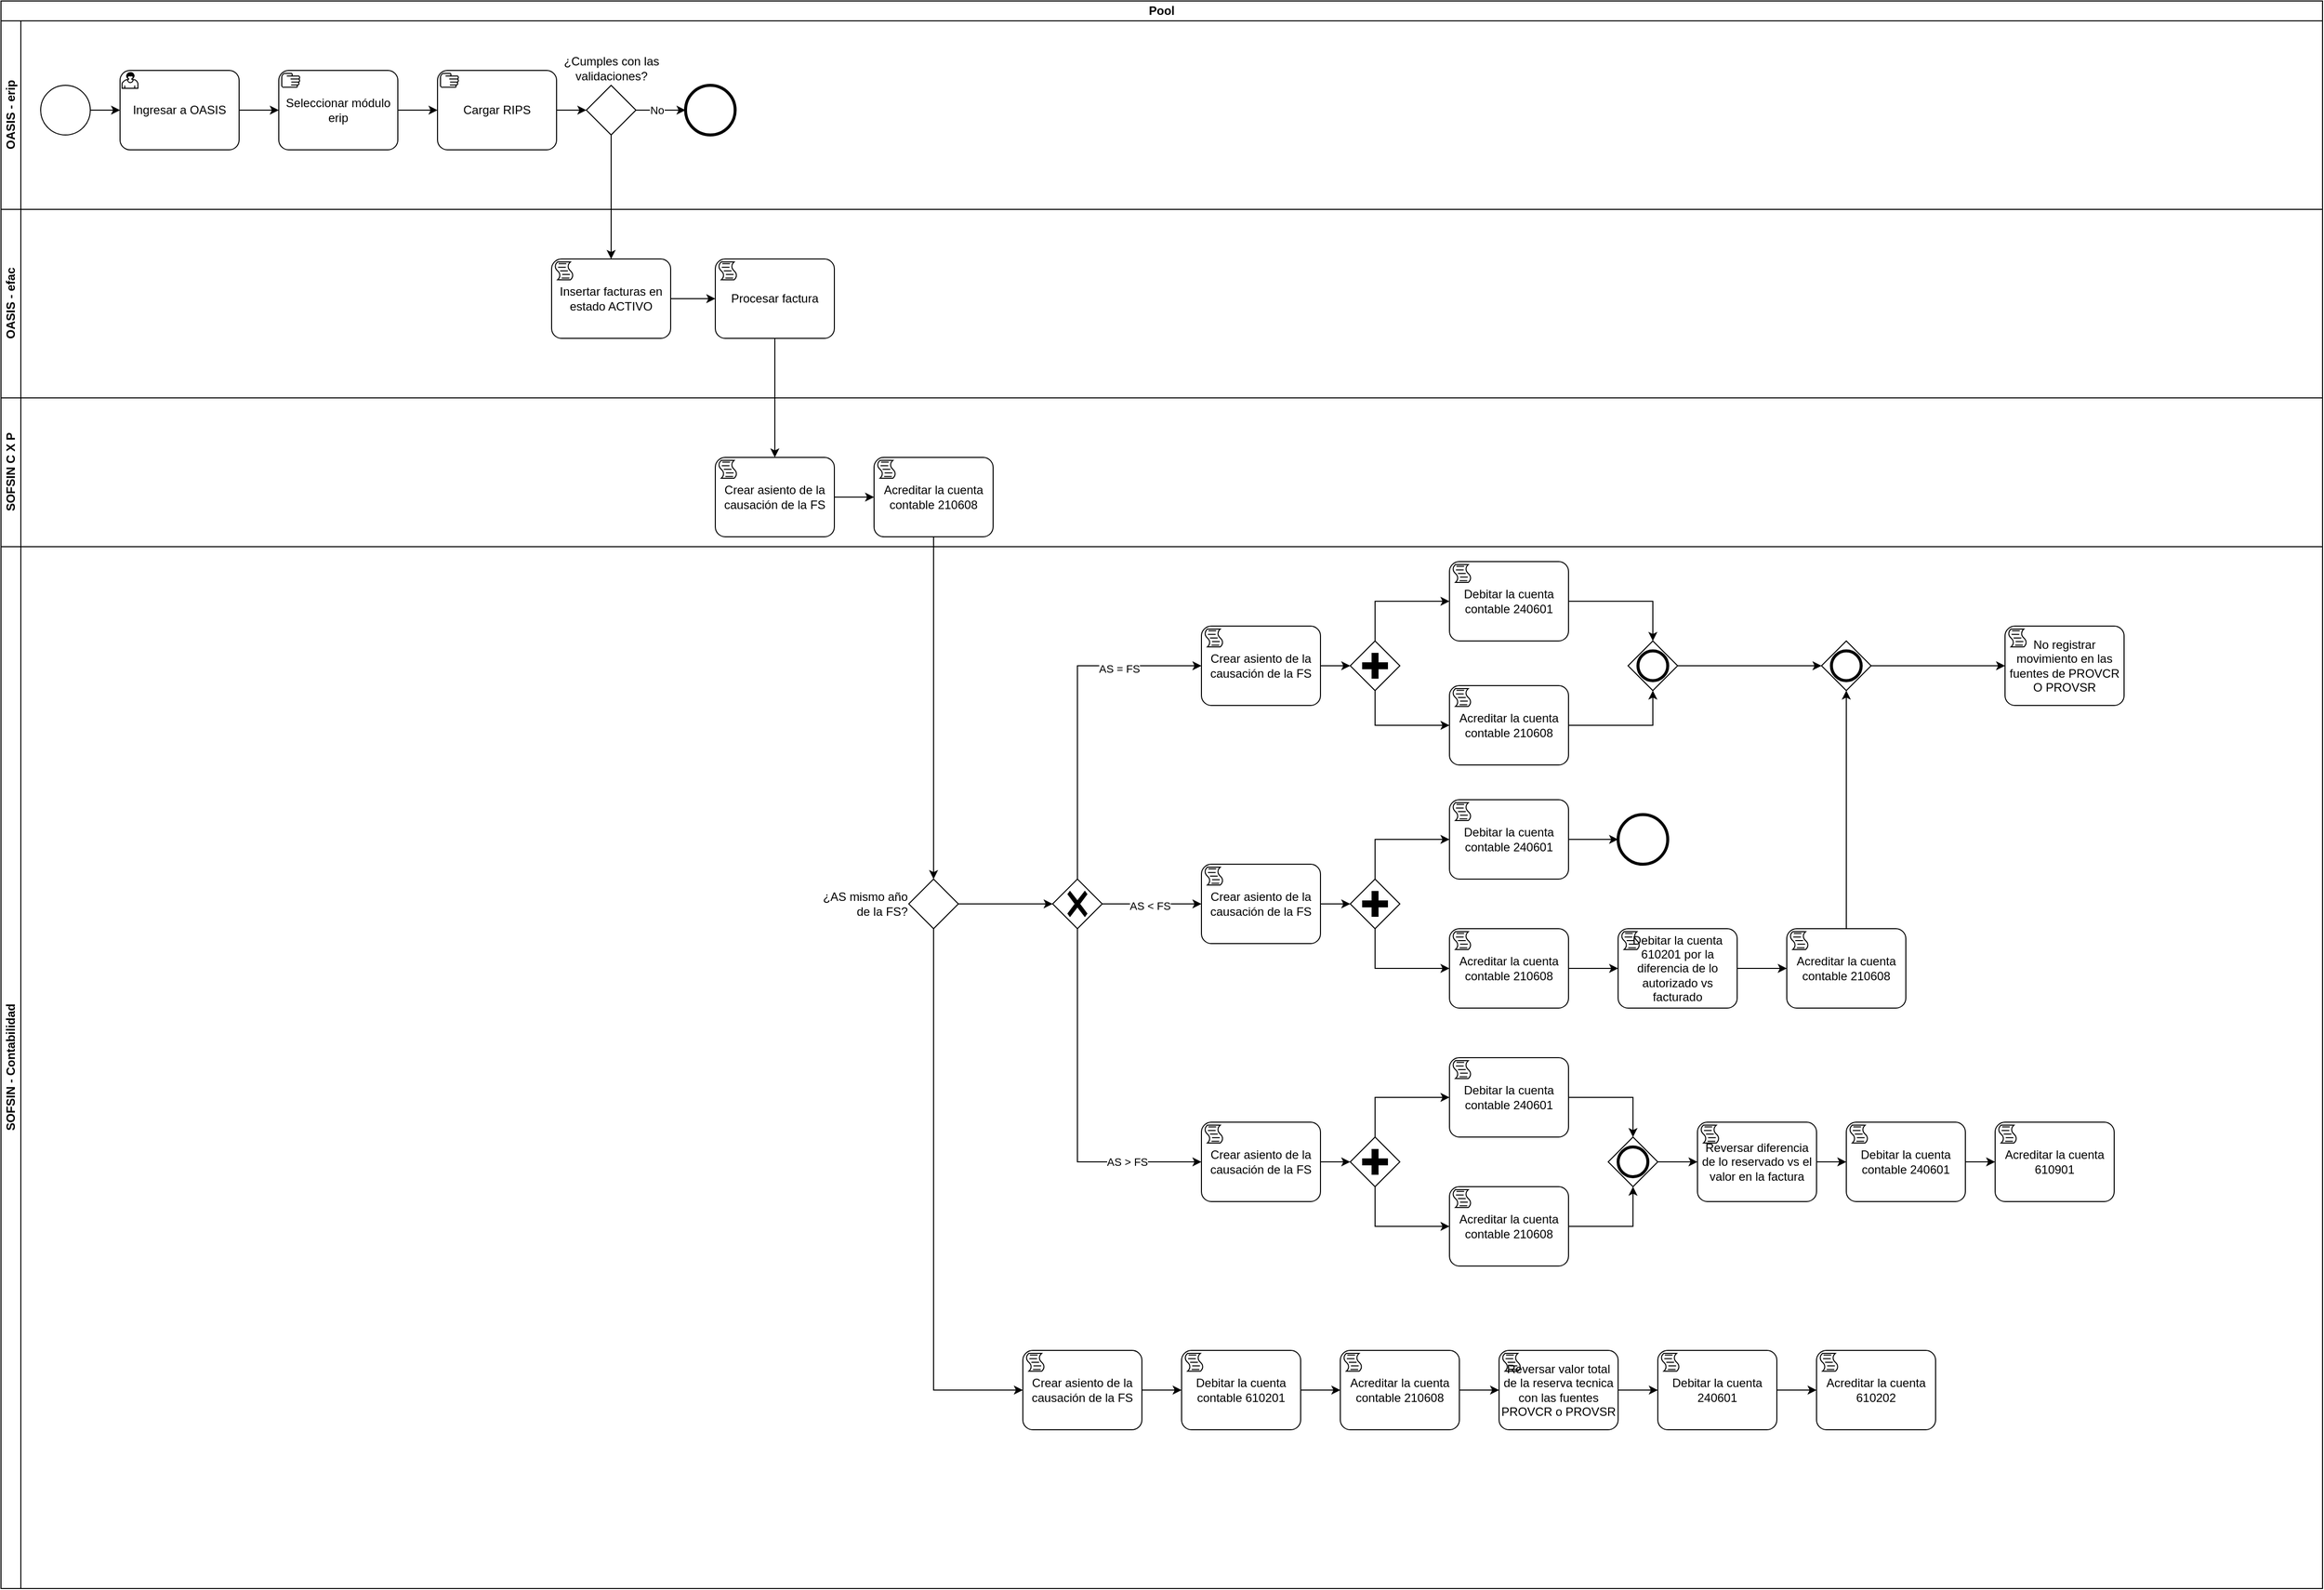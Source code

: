 <mxfile version="26.0.6">
  <diagram name="Página-1" id="pA1rQGJmWaQGo1QmMtAi">
    <mxGraphModel dx="1434" dy="746" grid="1" gridSize="10" guides="1" tooltips="1" connect="1" arrows="1" fold="1" page="1" pageScale="1" pageWidth="2910" pageHeight="1030" math="0" shadow="0">
      <root>
        <mxCell id="0" />
        <mxCell id="1" parent="0" />
        <mxCell id="lTPZUzIXuQvI7SsHR9lC-1" value="Pool" style="swimlane;html=1;childLayout=stackLayout;resizeParent=1;resizeParentMax=0;horizontal=1;startSize=20;horizontalStack=0;whiteSpace=wrap;" parent="1" vertex="1">
          <mxGeometry x="90" y="20" width="2340" height="1600" as="geometry" />
        </mxCell>
        <mxCell id="lTPZUzIXuQvI7SsHR9lC-2" value="&lt;font style=&quot;vertical-align: inherit;&quot;&gt;&lt;font style=&quot;vertical-align: inherit;&quot;&gt;OASIS - erip&lt;/font&gt;&lt;/font&gt;" style="swimlane;html=1;startSize=20;horizontal=0;verticalAlign=middle;" parent="lTPZUzIXuQvI7SsHR9lC-1" vertex="1">
          <mxGeometry y="20" width="2340" height="190" as="geometry" />
        </mxCell>
        <mxCell id="lTPZUzIXuQvI7SsHR9lC-5" value="" style="points=[[0.145,0.145,0],[0.5,0,0],[0.855,0.145,0],[1,0.5,0],[0.855,0.855,0],[0.5,1,0],[0.145,0.855,0],[0,0.5,0]];shape=mxgraph.bpmn.event;html=1;verticalLabelPosition=bottom;labelBackgroundColor=#ffffff;verticalAlign=top;align=center;perimeter=ellipsePerimeter;outlineConnect=0;aspect=fixed;outline=standard;symbol=general;" parent="lTPZUzIXuQvI7SsHR9lC-2" vertex="1">
          <mxGeometry x="40" y="65" width="50" height="50" as="geometry" />
        </mxCell>
        <mxCell id="lTPZUzIXuQvI7SsHR9lC-9" style="edgeStyle=orthogonalEdgeStyle;rounded=0;orthogonalLoop=1;jettySize=auto;html=1;" parent="lTPZUzIXuQvI7SsHR9lC-2" source="lTPZUzIXuQvI7SsHR9lC-6" target="lTPZUzIXuQvI7SsHR9lC-8" edge="1">
          <mxGeometry relative="1" as="geometry" />
        </mxCell>
        <mxCell id="lTPZUzIXuQvI7SsHR9lC-6" value="&lt;font style=&quot;vertical-align: inherit;&quot;&gt;&lt;font style=&quot;vertical-align: inherit;&quot;&gt;Ingresar a OASIS&lt;/font&gt;&lt;/font&gt;" style="points=[[0.25,0,0],[0.5,0,0],[0.75,0,0],[1,0.25,0],[1,0.5,0],[1,0.75,0],[0.75,1,0],[0.5,1,0],[0.25,1,0],[0,0.75,0],[0,0.5,0],[0,0.25,0]];shape=mxgraph.bpmn.task;whiteSpace=wrap;rectStyle=rounded;size=10;html=1;container=1;expand=0;collapsible=0;taskMarker=user;" parent="lTPZUzIXuQvI7SsHR9lC-2" vertex="1">
          <mxGeometry x="120" y="50" width="120" height="80" as="geometry" />
        </mxCell>
        <mxCell id="lTPZUzIXuQvI7SsHR9lC-7" style="edgeStyle=orthogonalEdgeStyle;rounded=0;orthogonalLoop=1;jettySize=auto;html=1;entryX=0;entryY=0.5;entryDx=0;entryDy=0;entryPerimeter=0;" parent="lTPZUzIXuQvI7SsHR9lC-2" source="lTPZUzIXuQvI7SsHR9lC-5" target="lTPZUzIXuQvI7SsHR9lC-6" edge="1">
          <mxGeometry relative="1" as="geometry" />
        </mxCell>
        <mxCell id="lTPZUzIXuQvI7SsHR9lC-11" style="edgeStyle=orthogonalEdgeStyle;rounded=0;orthogonalLoop=1;jettySize=auto;html=1;" parent="lTPZUzIXuQvI7SsHR9lC-2" source="lTPZUzIXuQvI7SsHR9lC-8" target="lTPZUzIXuQvI7SsHR9lC-10" edge="1">
          <mxGeometry relative="1" as="geometry" />
        </mxCell>
        <mxCell id="lTPZUzIXuQvI7SsHR9lC-8" value="&lt;font style=&quot;vertical-align: inherit;&quot;&gt;&lt;font style=&quot;vertical-align: inherit;&quot;&gt;Seleccionar módulo erip&lt;/font&gt;&lt;/font&gt;" style="points=[[0.25,0,0],[0.5,0,0],[0.75,0,0],[1,0.25,0],[1,0.5,0],[1,0.75,0],[0.75,1,0],[0.5,1,0],[0.25,1,0],[0,0.75,0],[0,0.5,0],[0,0.25,0]];shape=mxgraph.bpmn.task;whiteSpace=wrap;rectStyle=rounded;size=10;html=1;container=1;expand=0;collapsible=0;taskMarker=manual;" parent="lTPZUzIXuQvI7SsHR9lC-2" vertex="1">
          <mxGeometry x="280" y="50" width="120" height="80" as="geometry" />
        </mxCell>
        <mxCell id="lTPZUzIXuQvI7SsHR9lC-10" value="&lt;font style=&quot;vertical-align: inherit;&quot;&gt;&lt;font style=&quot;vertical-align: inherit;&quot;&gt;Cargar RIPS&lt;/font&gt;&lt;/font&gt;" style="points=[[0.25,0,0],[0.5,0,0],[0.75,0,0],[1,0.25,0],[1,0.5,0],[1,0.75,0],[0.75,1,0],[0.5,1,0],[0.25,1,0],[0,0.75,0],[0,0.5,0],[0,0.25,0]];shape=mxgraph.bpmn.task;whiteSpace=wrap;rectStyle=rounded;size=10;html=1;container=1;expand=0;collapsible=0;taskMarker=manual;" parent="lTPZUzIXuQvI7SsHR9lC-2" vertex="1">
          <mxGeometry x="440" y="50" width="120" height="80" as="geometry" />
        </mxCell>
        <mxCell id="lTPZUzIXuQvI7SsHR9lC-12" value="&lt;font style=&quot;vertical-align: inherit;&quot;&gt;&lt;font style=&quot;vertical-align: inherit;&quot;&gt;&lt;font style=&quot;vertical-align: inherit;&quot;&gt;&lt;font style=&quot;vertical-align: inherit;&quot;&gt;¿Cumples con las &lt;/font&gt;&lt;/font&gt;&lt;br&gt;&lt;font style=&quot;vertical-align: inherit;&quot;&gt;&lt;font style=&quot;vertical-align: inherit;&quot;&gt;validaciones?&lt;/font&gt;&lt;/font&gt;&lt;/font&gt;&lt;/font&gt;" style="points=[[0.25,0.25,0],[0.5,0,0],[0.75,0.25,0],[1,0.5,0],[0.75,0.75,0],[0.5,1,0],[0.25,0.75,0],[0,0.5,0]];shape=mxgraph.bpmn.gateway2;html=1;verticalLabelPosition=top;labelBackgroundColor=#ffffff;verticalAlign=bottom;align=center;perimeter=rhombusPerimeter;outlineConnect=0;outline=none;symbol=none;labelPosition=center;" parent="lTPZUzIXuQvI7SsHR9lC-2" vertex="1">
          <mxGeometry x="590" y="65" width="50" height="50" as="geometry" />
        </mxCell>
        <mxCell id="lTPZUzIXuQvI7SsHR9lC-13" style="edgeStyle=orthogonalEdgeStyle;rounded=0;orthogonalLoop=1;jettySize=auto;html=1;entryX=0;entryY=0.5;entryDx=0;entryDy=0;entryPerimeter=0;" parent="lTPZUzIXuQvI7SsHR9lC-2" source="lTPZUzIXuQvI7SsHR9lC-10" target="lTPZUzIXuQvI7SsHR9lC-12" edge="1">
          <mxGeometry relative="1" as="geometry" />
        </mxCell>
        <mxCell id="lTPZUzIXuQvI7SsHR9lC-14" value="" style="points=[[0.145,0.145,0],[0.5,0,0],[0.855,0.145,0],[1,0.5,0],[0.855,0.855,0],[0.5,1,0],[0.145,0.855,0],[0,0.5,0]];shape=mxgraph.bpmn.event;html=1;verticalLabelPosition=bottom;labelBackgroundColor=#ffffff;verticalAlign=top;align=center;perimeter=ellipsePerimeter;outlineConnect=0;aspect=fixed;outline=end;symbol=terminate2;" parent="lTPZUzIXuQvI7SsHR9lC-2" vertex="1">
          <mxGeometry x="690" y="65" width="50" height="50" as="geometry" />
        </mxCell>
        <mxCell id="lTPZUzIXuQvI7SsHR9lC-16" style="edgeStyle=orthogonalEdgeStyle;rounded=0;orthogonalLoop=1;jettySize=auto;html=1;entryX=0;entryY=0.5;entryDx=0;entryDy=0;entryPerimeter=0;" parent="lTPZUzIXuQvI7SsHR9lC-2" source="lTPZUzIXuQvI7SsHR9lC-12" target="lTPZUzIXuQvI7SsHR9lC-14" edge="1">
          <mxGeometry relative="1" as="geometry" />
        </mxCell>
        <mxCell id="lTPZUzIXuQvI7SsHR9lC-17" value="&lt;font style=&quot;vertical-align: inherit;&quot;&gt;&lt;font style=&quot;vertical-align: inherit;&quot;&gt;No&lt;/font&gt;&lt;/font&gt;" style="edgeLabel;html=1;align=center;verticalAlign=middle;resizable=0;points=[];" parent="lTPZUzIXuQvI7SsHR9lC-16" vertex="1" connectable="0">
          <mxGeometry x="-0.168" relative="1" as="geometry">
            <mxPoint as="offset" />
          </mxGeometry>
        </mxCell>
        <mxCell id="lTPZUzIXuQvI7SsHR9lC-3" value="&lt;font style=&quot;vertical-align: inherit;&quot;&gt;&lt;font style=&quot;vertical-align: inherit;&quot;&gt;OASIS - efac&lt;/font&gt;&lt;/font&gt;" style="swimlane;html=1;startSize=20;horizontal=0;" parent="lTPZUzIXuQvI7SsHR9lC-1" vertex="1">
          <mxGeometry y="210" width="2340" height="190" as="geometry" />
        </mxCell>
        <mxCell id="lTPZUzIXuQvI7SsHR9lC-21" value="" style="edgeStyle=orthogonalEdgeStyle;rounded=0;orthogonalLoop=1;jettySize=auto;html=1;" parent="lTPZUzIXuQvI7SsHR9lC-3" source="lTPZUzIXuQvI7SsHR9lC-18" target="lTPZUzIXuQvI7SsHR9lC-20" edge="1">
          <mxGeometry relative="1" as="geometry" />
        </mxCell>
        <mxCell id="lTPZUzIXuQvI7SsHR9lC-18" value="&lt;font style=&quot;vertical-align: inherit;&quot;&gt;&lt;font style=&quot;vertical-align: inherit;&quot;&gt;Insertar facturas en estado ACTIVO&lt;/font&gt;&lt;/font&gt;" style="points=[[0.25,0,0],[0.5,0,0],[0.75,0,0],[1,0.25,0],[1,0.5,0],[1,0.75,0],[0.75,1,0],[0.5,1,0],[0.25,1,0],[0,0.75,0],[0,0.5,0],[0,0.25,0]];shape=mxgraph.bpmn.task;whiteSpace=wrap;rectStyle=rounded;size=10;html=1;container=1;expand=0;collapsible=0;taskMarker=script;" parent="lTPZUzIXuQvI7SsHR9lC-3" vertex="1">
          <mxGeometry x="555" y="50" width="120" height="80" as="geometry" />
        </mxCell>
        <mxCell id="lTPZUzIXuQvI7SsHR9lC-20" value="&lt;font style=&quot;vertical-align: inherit;&quot;&gt;&lt;font style=&quot;vertical-align: inherit;&quot;&gt;&lt;font style=&quot;vertical-align: inherit;&quot;&gt;&lt;font style=&quot;vertical-align: inherit;&quot;&gt;Procesar factura&lt;/font&gt;&lt;/font&gt;&lt;/font&gt;&lt;/font&gt;" style="points=[[0.25,0,0],[0.5,0,0],[0.75,0,0],[1,0.25,0],[1,0.5,0],[1,0.75,0],[0.75,1,0],[0.5,1,0],[0.25,1,0],[0,0.75,0],[0,0.5,0],[0,0.25,0]];shape=mxgraph.bpmn.task;whiteSpace=wrap;rectStyle=rounded;size=10;html=1;container=1;expand=0;collapsible=0;taskMarker=script;" parent="lTPZUzIXuQvI7SsHR9lC-3" vertex="1">
          <mxGeometry x="720" y="50" width="120" height="80" as="geometry" />
        </mxCell>
        <mxCell id="lTPZUzIXuQvI7SsHR9lC-4" value="&lt;font style=&quot;vertical-align: inherit;&quot;&gt;&lt;font style=&quot;vertical-align: inherit;&quot;&gt;SOFSIN C X P&lt;/font&gt;&lt;/font&gt;" style="swimlane;html=1;startSize=20;horizontal=0;" parent="lTPZUzIXuQvI7SsHR9lC-1" vertex="1">
          <mxGeometry y="400" width="2340" height="150" as="geometry" />
        </mxCell>
        <mxCell id="lTPZUzIXuQvI7SsHR9lC-27" value="" style="edgeStyle=orthogonalEdgeStyle;rounded=0;orthogonalLoop=1;jettySize=auto;html=1;" parent="lTPZUzIXuQvI7SsHR9lC-4" source="lTPZUzIXuQvI7SsHR9lC-24" target="lTPZUzIXuQvI7SsHR9lC-26" edge="1">
          <mxGeometry relative="1" as="geometry" />
        </mxCell>
        <mxCell id="lTPZUzIXuQvI7SsHR9lC-24" value="&lt;font style=&quot;vertical-align: inherit;&quot;&gt;&lt;font style=&quot;vertical-align: inherit;&quot;&gt;&lt;font style=&quot;vertical-align: inherit;&quot;&gt;&lt;font style=&quot;vertical-align: inherit;&quot;&gt;Crear asiento de la causación de la FS&lt;/font&gt;&lt;/font&gt;&lt;/font&gt;&lt;/font&gt;" style="points=[[0.25,0,0],[0.5,0,0],[0.75,0,0],[1,0.25,0],[1,0.5,0],[1,0.75,0],[0.75,1,0],[0.5,1,0],[0.25,1,0],[0,0.75,0],[0,0.5,0],[0,0.25,0]];shape=mxgraph.bpmn.task;whiteSpace=wrap;rectStyle=rounded;size=10;html=1;container=1;expand=0;collapsible=0;taskMarker=script;" parent="lTPZUzIXuQvI7SsHR9lC-4" vertex="1">
          <mxGeometry x="720" y="60" width="120" height="80" as="geometry" />
        </mxCell>
        <mxCell id="lTPZUzIXuQvI7SsHR9lC-26" value="&lt;font style=&quot;vertical-align: inherit;&quot;&gt;&lt;font style=&quot;vertical-align: inherit;&quot;&gt;&lt;font style=&quot;vertical-align: inherit;&quot;&gt;&lt;font style=&quot;vertical-align: inherit;&quot;&gt;Acreditar la cuenta contable 210608&lt;/font&gt;&lt;/font&gt;&lt;/font&gt;&lt;/font&gt;" style="points=[[0.25,0,0],[0.5,0,0],[0.75,0,0],[1,0.25,0],[1,0.5,0],[1,0.75,0],[0.75,1,0],[0.5,1,0],[0.25,1,0],[0,0.75,0],[0,0.5,0],[0,0.25,0]];shape=mxgraph.bpmn.task;whiteSpace=wrap;rectStyle=rounded;size=10;html=1;container=1;expand=0;collapsible=0;taskMarker=script;" parent="lTPZUzIXuQvI7SsHR9lC-4" vertex="1">
          <mxGeometry x="880" y="60" width="120" height="80" as="geometry" />
        </mxCell>
        <mxCell id="lTPZUzIXuQvI7SsHR9lC-19" style="edgeStyle=orthogonalEdgeStyle;rounded=0;orthogonalLoop=1;jettySize=auto;html=1;" parent="lTPZUzIXuQvI7SsHR9lC-1" source="lTPZUzIXuQvI7SsHR9lC-12" target="lTPZUzIXuQvI7SsHR9lC-18" edge="1">
          <mxGeometry relative="1" as="geometry" />
        </mxCell>
        <mxCell id="lTPZUzIXuQvI7SsHR9lC-25" value="" style="edgeStyle=orthogonalEdgeStyle;rounded=0;orthogonalLoop=1;jettySize=auto;html=1;" parent="lTPZUzIXuQvI7SsHR9lC-1" source="lTPZUzIXuQvI7SsHR9lC-20" target="lTPZUzIXuQvI7SsHR9lC-24" edge="1">
          <mxGeometry relative="1" as="geometry" />
        </mxCell>
        <mxCell id="lTPZUzIXuQvI7SsHR9lC-30" style="edgeStyle=orthogonalEdgeStyle;rounded=0;orthogonalLoop=1;jettySize=auto;html=1;" parent="lTPZUzIXuQvI7SsHR9lC-1" source="lTPZUzIXuQvI7SsHR9lC-26" target="-zWl22DMir9VvuhOoXGW-4" edge="1">
          <mxGeometry relative="1" as="geometry">
            <mxPoint x="980" y="910" as="targetPoint" />
          </mxGeometry>
        </mxCell>
        <mxCell id="lTPZUzIXuQvI7SsHR9lC-61" value="&lt;font style=&quot;vertical-align: inherit;&quot;&gt;&lt;font style=&quot;vertical-align: inherit;&quot;&gt;SOFSIN - Contabilidad&lt;/font&gt;&lt;/font&gt;" style="swimlane;html=1;startSize=20;horizontal=0;" parent="lTPZUzIXuQvI7SsHR9lC-1" vertex="1">
          <mxGeometry y="550" width="2340" height="1050" as="geometry" />
        </mxCell>
        <mxCell id="lTPZUzIXuQvI7SsHR9lC-66" style="edgeStyle=orthogonalEdgeStyle;rounded=0;orthogonalLoop=1;jettySize=auto;html=1;" parent="lTPZUzIXuQvI7SsHR9lC-61" source="lTPZUzIXuQvI7SsHR9lC-34" target="lTPZUzIXuQvI7SsHR9lC-65" edge="1">
          <mxGeometry relative="1" as="geometry" />
        </mxCell>
        <mxCell id="lTPZUzIXuQvI7SsHR9lC-34" value="Crear asiento de la causación de la FS" style="points=[[0.25,0,0],[0.5,0,0],[0.75,0,0],[1,0.25,0],[1,0.5,0],[1,0.75,0],[0.75,1,0],[0.5,1,0],[0.25,1,0],[0,0.75,0],[0,0.5,0],[0,0.25,0]];shape=mxgraph.bpmn.task;whiteSpace=wrap;rectStyle=rounded;size=10;html=1;container=1;expand=0;collapsible=0;taskMarker=script;" parent="lTPZUzIXuQvI7SsHR9lC-61" vertex="1">
          <mxGeometry x="1210" y="80" width="120" height="80" as="geometry" />
        </mxCell>
        <mxCell id="lTPZUzIXuQvI7SsHR9lC-35" style="edgeStyle=orthogonalEdgeStyle;rounded=0;orthogonalLoop=1;jettySize=auto;html=1;entryX=0;entryY=0.5;entryDx=0;entryDy=0;entryPerimeter=0;exitX=0.5;exitY=0;exitDx=0;exitDy=0;exitPerimeter=0;" parent="lTPZUzIXuQvI7SsHR9lC-61" source="lTPZUzIXuQvI7SsHR9lC-33" target="lTPZUzIXuQvI7SsHR9lC-34" edge="1">
          <mxGeometry relative="1" as="geometry" />
        </mxCell>
        <mxCell id="lTPZUzIXuQvI7SsHR9lC-36" value="AS = FS" style="edgeLabel;html=1;align=center;verticalAlign=middle;resizable=0;points=[];" parent="lTPZUzIXuQvI7SsHR9lC-35" vertex="1" connectable="0">
          <mxGeometry x="0.508" y="-3" relative="1" as="geometry">
            <mxPoint as="offset" />
          </mxGeometry>
        </mxCell>
        <mxCell id="lTPZUzIXuQvI7SsHR9lC-33" value="" style="points=[[0.25,0.25,0],[0.5,0,0],[0.75,0.25,0],[1,0.5,0],[0.75,0.75,0],[0.5,1,0],[0.25,0.75,0],[0,0.5,0]];shape=mxgraph.bpmn.gateway2;html=1;verticalLabelPosition=bottom;labelBackgroundColor=#ffffff;verticalAlign=top;align=center;perimeter=rhombusPerimeter;outlineConnect=0;outline=none;symbol=none;gwType=exclusive;" parent="lTPZUzIXuQvI7SsHR9lC-61" vertex="1">
          <mxGeometry x="1060" y="335" width="50" height="50" as="geometry" />
        </mxCell>
        <mxCell id="lTPZUzIXuQvI7SsHR9lC-68" style="edgeStyle=orthogonalEdgeStyle;rounded=0;orthogonalLoop=1;jettySize=auto;html=1;exitX=0.5;exitY=0;exitDx=0;exitDy=0;exitPerimeter=0;" parent="lTPZUzIXuQvI7SsHR9lC-61" source="lTPZUzIXuQvI7SsHR9lC-65" target="lTPZUzIXuQvI7SsHR9lC-67" edge="1">
          <mxGeometry relative="1" as="geometry" />
        </mxCell>
        <mxCell id="lTPZUzIXuQvI7SsHR9lC-65" value="" style="points=[[0.25,0.25,0],[0.5,0,0],[0.75,0.25,0],[1,0.5,0],[0.75,0.75,0],[0.5,1,0],[0.25,0.75,0],[0,0.5,0]];shape=mxgraph.bpmn.gateway2;html=1;verticalLabelPosition=bottom;labelBackgroundColor=#ffffff;verticalAlign=top;align=center;perimeter=rhombusPerimeter;outlineConnect=0;outline=none;symbol=none;gwType=parallel;" parent="lTPZUzIXuQvI7SsHR9lC-61" vertex="1">
          <mxGeometry x="1360" y="95" width="50" height="50" as="geometry" />
        </mxCell>
        <mxCell id="lTPZUzIXuQvI7SsHR9lC-67" value="Debitar la cuenta contable 240601" style="points=[[0.25,0,0],[0.5,0,0],[0.75,0,0],[1,0.25,0],[1,0.5,0],[1,0.75,0],[0.75,1,0],[0.5,1,0],[0.25,1,0],[0,0.75,0],[0,0.5,0],[0,0.25,0]];shape=mxgraph.bpmn.task;whiteSpace=wrap;rectStyle=rounded;size=10;html=1;container=1;expand=0;collapsible=0;taskMarker=script;" parent="lTPZUzIXuQvI7SsHR9lC-61" vertex="1">
          <mxGeometry x="1460" y="15" width="120" height="80" as="geometry" />
        </mxCell>
        <mxCell id="lTPZUzIXuQvI7SsHR9lC-73" style="edgeStyle=orthogonalEdgeStyle;rounded=0;orthogonalLoop=1;jettySize=auto;html=1;entryX=0.5;entryY=1;entryDx=0;entryDy=0;entryPerimeter=0;" parent="lTPZUzIXuQvI7SsHR9lC-61" source="lTPZUzIXuQvI7SsHR9lC-69" target="lTPZUzIXuQvI7SsHR9lC-71" edge="1">
          <mxGeometry relative="1" as="geometry" />
        </mxCell>
        <mxCell id="lTPZUzIXuQvI7SsHR9lC-69" value="Acreditar la cuenta contable 210608" style="points=[[0.25,0,0],[0.5,0,0],[0.75,0,0],[1,0.25,0],[1,0.5,0],[1,0.75,0],[0.75,1,0],[0.5,1,0],[0.25,1,0],[0,0.75,0],[0,0.5,0],[0,0.25,0]];shape=mxgraph.bpmn.task;whiteSpace=wrap;rectStyle=rounded;size=10;html=1;container=1;expand=0;collapsible=0;taskMarker=script;" parent="lTPZUzIXuQvI7SsHR9lC-61" vertex="1">
          <mxGeometry x="1460" y="140" width="120" height="80" as="geometry" />
        </mxCell>
        <mxCell id="lTPZUzIXuQvI7SsHR9lC-70" style="edgeStyle=orthogonalEdgeStyle;rounded=0;orthogonalLoop=1;jettySize=auto;html=1;entryX=0;entryY=0.5;entryDx=0;entryDy=0;entryPerimeter=0;exitX=0.5;exitY=1;exitDx=0;exitDy=0;exitPerimeter=0;" parent="lTPZUzIXuQvI7SsHR9lC-61" source="lTPZUzIXuQvI7SsHR9lC-65" target="lTPZUzIXuQvI7SsHR9lC-69" edge="1">
          <mxGeometry relative="1" as="geometry" />
        </mxCell>
        <mxCell id="lTPZUzIXuQvI7SsHR9lC-71" value="" style="points=[[0.25,0.25,0],[0.5,0,0],[0.75,0.25,0],[1,0.5,0],[0.75,0.75,0],[0.5,1,0],[0.25,0.75,0],[0,0.5,0]];shape=mxgraph.bpmn.gateway2;html=1;verticalLabelPosition=bottom;labelBackgroundColor=#ffffff;verticalAlign=top;align=center;perimeter=rhombusPerimeter;outlineConnect=0;outline=end;symbol=general;" parent="lTPZUzIXuQvI7SsHR9lC-61" vertex="1">
          <mxGeometry x="1640" y="95" width="50" height="50" as="geometry" />
        </mxCell>
        <mxCell id="lTPZUzIXuQvI7SsHR9lC-72" style="edgeStyle=orthogonalEdgeStyle;rounded=0;orthogonalLoop=1;jettySize=auto;html=1;entryX=0.5;entryY=0;entryDx=0;entryDy=0;entryPerimeter=0;" parent="lTPZUzIXuQvI7SsHR9lC-61" source="lTPZUzIXuQvI7SsHR9lC-67" target="lTPZUzIXuQvI7SsHR9lC-71" edge="1">
          <mxGeometry relative="1" as="geometry" />
        </mxCell>
        <mxCell id="lTPZUzIXuQvI7SsHR9lC-75" value="No registrar movimiento en las fuentes de PROVCR O PROVSR" style="points=[[0.25,0,0],[0.5,0,0],[0.75,0,0],[1,0.25,0],[1,0.5,0],[1,0.75,0],[0.75,1,0],[0.5,1,0],[0.25,1,0],[0,0.75,0],[0,0.5,0],[0,0.25,0]];shape=mxgraph.bpmn.task;whiteSpace=wrap;rectStyle=rounded;size=10;html=1;container=1;expand=0;collapsible=0;taskMarker=script;" parent="lTPZUzIXuQvI7SsHR9lC-61" vertex="1">
          <mxGeometry x="2020" y="80" width="120" height="80" as="geometry" />
        </mxCell>
        <mxCell id="lTPZUzIXuQvI7SsHR9lC-74" style="edgeStyle=orthogonalEdgeStyle;rounded=0;orthogonalLoop=1;jettySize=auto;html=1;" parent="lTPZUzIXuQvI7SsHR9lC-61" source="lTPZUzIXuQvI7SsHR9lC-92" target="lTPZUzIXuQvI7SsHR9lC-75" edge="1">
          <mxGeometry relative="1" as="geometry">
            <mxPoint x="1740" y="120" as="targetPoint" />
          </mxGeometry>
        </mxCell>
        <mxCell id="lTPZUzIXuQvI7SsHR9lC-79" style="edgeStyle=orthogonalEdgeStyle;rounded=0;orthogonalLoop=1;jettySize=auto;html=1;" parent="lTPZUzIXuQvI7SsHR9lC-61" source="lTPZUzIXuQvI7SsHR9lC-77" target="lTPZUzIXuQvI7SsHR9lC-78" edge="1">
          <mxGeometry relative="1" as="geometry" />
        </mxCell>
        <mxCell id="lTPZUzIXuQvI7SsHR9lC-77" value="Crear asiento de la causación de la FS" style="points=[[0.25,0,0],[0.5,0,0],[0.75,0,0],[1,0.25,0],[1,0.5,0],[1,0.75,0],[0.75,1,0],[0.5,1,0],[0.25,1,0],[0,0.75,0],[0,0.5,0],[0,0.25,0]];shape=mxgraph.bpmn.task;whiteSpace=wrap;rectStyle=rounded;size=10;html=1;container=1;expand=0;collapsible=0;taskMarker=script;" parent="lTPZUzIXuQvI7SsHR9lC-61" vertex="1">
          <mxGeometry x="1210" y="320" width="120" height="80" as="geometry" />
        </mxCell>
        <mxCell id="lTPZUzIXuQvI7SsHR9lC-76" style="edgeStyle=orthogonalEdgeStyle;rounded=0;orthogonalLoop=1;jettySize=auto;html=1;" parent="lTPZUzIXuQvI7SsHR9lC-61" source="lTPZUzIXuQvI7SsHR9lC-33" target="lTPZUzIXuQvI7SsHR9lC-77" edge="1">
          <mxGeometry relative="1" as="geometry">
            <mxPoint x="1150" y="360" as="targetPoint" />
          </mxGeometry>
        </mxCell>
        <mxCell id="lTPZUzIXuQvI7SsHR9lC-86" value="AS &amp;lt; FS" style="edgeLabel;html=1;align=center;verticalAlign=middle;resizable=0;points=[];" parent="lTPZUzIXuQvI7SsHR9lC-76" vertex="1" connectable="0">
          <mxGeometry x="-0.052" y="-2" relative="1" as="geometry">
            <mxPoint as="offset" />
          </mxGeometry>
        </mxCell>
        <mxCell id="lTPZUzIXuQvI7SsHR9lC-78" value="" style="points=[[0.25,0.25,0],[0.5,0,0],[0.75,0.25,0],[1,0.5,0],[0.75,0.75,0],[0.5,1,0],[0.25,0.75,0],[0,0.5,0]];shape=mxgraph.bpmn.gateway2;html=1;verticalLabelPosition=bottom;labelBackgroundColor=#ffffff;verticalAlign=top;align=center;perimeter=rhombusPerimeter;outlineConnect=0;outline=none;symbol=none;gwType=parallel;" parent="lTPZUzIXuQvI7SsHR9lC-61" vertex="1">
          <mxGeometry x="1360" y="335" width="50" height="50" as="geometry" />
        </mxCell>
        <mxCell id="lTPZUzIXuQvI7SsHR9lC-80" value="Debitar la cuenta contable 240601" style="points=[[0.25,0,0],[0.5,0,0],[0.75,0,0],[1,0.25,0],[1,0.5,0],[1,0.75,0],[0.75,1,0],[0.5,1,0],[0.25,1,0],[0,0.75,0],[0,0.5,0],[0,0.25,0]];shape=mxgraph.bpmn.task;whiteSpace=wrap;rectStyle=rounded;size=10;html=1;container=1;expand=0;collapsible=0;taskMarker=script;" parent="lTPZUzIXuQvI7SsHR9lC-61" vertex="1">
          <mxGeometry x="1460" y="255" width="120" height="80" as="geometry" />
        </mxCell>
        <mxCell id="lTPZUzIXuQvI7SsHR9lC-81" style="edgeStyle=orthogonalEdgeStyle;rounded=0;orthogonalLoop=1;jettySize=auto;html=1;entryX=0;entryY=0.5;entryDx=0;entryDy=0;entryPerimeter=0;exitX=0.5;exitY=0;exitDx=0;exitDy=0;exitPerimeter=0;" parent="lTPZUzIXuQvI7SsHR9lC-61" source="lTPZUzIXuQvI7SsHR9lC-78" target="lTPZUzIXuQvI7SsHR9lC-80" edge="1">
          <mxGeometry relative="1" as="geometry" />
        </mxCell>
        <mxCell id="lTPZUzIXuQvI7SsHR9lC-83" value="" style="points=[[0.145,0.145,0],[0.5,0,0],[0.855,0.145,0],[1,0.5,0],[0.855,0.855,0],[0.5,1,0],[0.145,0.855,0],[0,0.5,0]];shape=mxgraph.bpmn.event;html=1;verticalLabelPosition=bottom;labelBackgroundColor=#ffffff;verticalAlign=top;align=center;perimeter=ellipsePerimeter;outlineConnect=0;aspect=fixed;outline=end;symbol=terminate2;" parent="lTPZUzIXuQvI7SsHR9lC-61" vertex="1">
          <mxGeometry x="1630" y="270" width="50" height="50" as="geometry" />
        </mxCell>
        <mxCell id="lTPZUzIXuQvI7SsHR9lC-82" style="edgeStyle=orthogonalEdgeStyle;rounded=0;orthogonalLoop=1;jettySize=auto;html=1;" parent="lTPZUzIXuQvI7SsHR9lC-61" source="lTPZUzIXuQvI7SsHR9lC-80" target="lTPZUzIXuQvI7SsHR9lC-83" edge="1">
          <mxGeometry relative="1" as="geometry">
            <mxPoint x="1620" y="295" as="targetPoint" />
          </mxGeometry>
        </mxCell>
        <mxCell id="lTPZUzIXuQvI7SsHR9lC-84" value="Acreditar la cuenta contable 210608" style="points=[[0.25,0,0],[0.5,0,0],[0.75,0,0],[1,0.25,0],[1,0.5,0],[1,0.75,0],[0.75,1,0],[0.5,1,0],[0.25,1,0],[0,0.75,0],[0,0.5,0],[0,0.25,0]];shape=mxgraph.bpmn.task;whiteSpace=wrap;rectStyle=rounded;size=10;html=1;container=1;expand=0;collapsible=0;taskMarker=script;" parent="lTPZUzIXuQvI7SsHR9lC-61" vertex="1">
          <mxGeometry x="1460" y="385" width="120" height="80" as="geometry" />
        </mxCell>
        <mxCell id="lTPZUzIXuQvI7SsHR9lC-85" style="edgeStyle=orthogonalEdgeStyle;rounded=0;orthogonalLoop=1;jettySize=auto;html=1;entryX=0;entryY=0.5;entryDx=0;entryDy=0;entryPerimeter=0;exitX=0.5;exitY=1;exitDx=0;exitDy=0;exitPerimeter=0;" parent="lTPZUzIXuQvI7SsHR9lC-61" source="lTPZUzIXuQvI7SsHR9lC-78" target="lTPZUzIXuQvI7SsHR9lC-84" edge="1">
          <mxGeometry relative="1" as="geometry" />
        </mxCell>
        <mxCell id="lTPZUzIXuQvI7SsHR9lC-88" value="Debitar la cuenta 610201 por la diferencia de lo autorizado vs facturado" style="points=[[0.25,0,0],[0.5,0,0],[0.75,0,0],[1,0.25,0],[1,0.5,0],[1,0.75,0],[0.75,1,0],[0.5,1,0],[0.25,1,0],[0,0.75,0],[0,0.5,0],[0,0.25,0]];shape=mxgraph.bpmn.task;whiteSpace=wrap;rectStyle=rounded;size=10;html=1;container=1;expand=0;collapsible=0;taskMarker=script;" parent="lTPZUzIXuQvI7SsHR9lC-61" vertex="1">
          <mxGeometry x="1630" y="385" width="120" height="80" as="geometry" />
        </mxCell>
        <mxCell id="lTPZUzIXuQvI7SsHR9lC-87" style="edgeStyle=orthogonalEdgeStyle;rounded=0;orthogonalLoop=1;jettySize=auto;html=1;" parent="lTPZUzIXuQvI7SsHR9lC-61" source="lTPZUzIXuQvI7SsHR9lC-84" target="lTPZUzIXuQvI7SsHR9lC-88" edge="1">
          <mxGeometry relative="1" as="geometry">
            <mxPoint x="1650" y="425" as="targetPoint" />
          </mxGeometry>
        </mxCell>
        <mxCell id="lTPZUzIXuQvI7SsHR9lC-93" style="edgeStyle=orthogonalEdgeStyle;rounded=0;orthogonalLoop=1;jettySize=auto;html=1;" parent="lTPZUzIXuQvI7SsHR9lC-61" source="lTPZUzIXuQvI7SsHR9lC-90" target="lTPZUzIXuQvI7SsHR9lC-92" edge="1">
          <mxGeometry relative="1" as="geometry" />
        </mxCell>
        <mxCell id="lTPZUzIXuQvI7SsHR9lC-90" value="Acreditar la cuenta contable 210608" style="points=[[0.25,0,0],[0.5,0,0],[0.75,0,0],[1,0.25,0],[1,0.5,0],[1,0.75,0],[0.75,1,0],[0.5,1,0],[0.25,1,0],[0,0.75,0],[0,0.5,0],[0,0.25,0]];shape=mxgraph.bpmn.task;whiteSpace=wrap;rectStyle=rounded;size=10;html=1;container=1;expand=0;collapsible=0;taskMarker=script;" parent="lTPZUzIXuQvI7SsHR9lC-61" vertex="1">
          <mxGeometry x="1800" y="385" width="120" height="80" as="geometry" />
        </mxCell>
        <mxCell id="lTPZUzIXuQvI7SsHR9lC-89" style="edgeStyle=orthogonalEdgeStyle;rounded=0;orthogonalLoop=1;jettySize=auto;html=1;" parent="lTPZUzIXuQvI7SsHR9lC-61" source="lTPZUzIXuQvI7SsHR9lC-88" target="lTPZUzIXuQvI7SsHR9lC-90" edge="1">
          <mxGeometry relative="1" as="geometry">
            <mxPoint x="1800" y="425" as="targetPoint" />
          </mxGeometry>
        </mxCell>
        <mxCell id="lTPZUzIXuQvI7SsHR9lC-91" value="" style="edgeStyle=orthogonalEdgeStyle;rounded=0;orthogonalLoop=1;jettySize=auto;html=1;" parent="lTPZUzIXuQvI7SsHR9lC-61" source="lTPZUzIXuQvI7SsHR9lC-71" target="lTPZUzIXuQvI7SsHR9lC-92" edge="1">
          <mxGeometry relative="1" as="geometry">
            <mxPoint x="2110" y="690" as="targetPoint" />
            <mxPoint x="1780" y="690" as="sourcePoint" />
          </mxGeometry>
        </mxCell>
        <mxCell id="lTPZUzIXuQvI7SsHR9lC-92" value="" style="points=[[0.25,0.25,0],[0.5,0,0],[0.75,0.25,0],[1,0.5,0],[0.75,0.75,0],[0.5,1,0],[0.25,0.75,0],[0,0.5,0]];shape=mxgraph.bpmn.gateway2;html=1;verticalLabelPosition=bottom;labelBackgroundColor=#ffffff;verticalAlign=top;align=center;perimeter=rhombusPerimeter;outlineConnect=0;outline=end;symbol=general;" parent="lTPZUzIXuQvI7SsHR9lC-61" vertex="1">
          <mxGeometry x="1835" y="95" width="50" height="50" as="geometry" />
        </mxCell>
        <mxCell id="-zWl22DMir9VvuhOoXGW-1" value="Crear asiento de la causación de la FS" style="points=[[0.25,0,0],[0.5,0,0],[0.75,0,0],[1,0.25,0],[1,0.5,0],[1,0.75,0],[0.75,1,0],[0.5,1,0],[0.25,1,0],[0,0.75,0],[0,0.5,0],[0,0.25,0]];shape=mxgraph.bpmn.task;whiteSpace=wrap;rectStyle=rounded;size=10;html=1;container=1;expand=0;collapsible=0;taskMarker=script;" vertex="1" parent="lTPZUzIXuQvI7SsHR9lC-61">
          <mxGeometry x="1210" y="580" width="120" height="80" as="geometry" />
        </mxCell>
        <mxCell id="-zWl22DMir9VvuhOoXGW-2" style="edgeStyle=orthogonalEdgeStyle;rounded=0;orthogonalLoop=1;jettySize=auto;html=1;entryX=0;entryY=0.5;entryDx=0;entryDy=0;entryPerimeter=0;exitX=0.5;exitY=1;exitDx=0;exitDy=0;exitPerimeter=0;" edge="1" parent="lTPZUzIXuQvI7SsHR9lC-61" source="lTPZUzIXuQvI7SsHR9lC-33" target="-zWl22DMir9VvuhOoXGW-1">
          <mxGeometry relative="1" as="geometry" />
        </mxCell>
        <mxCell id="-zWl22DMir9VvuhOoXGW-3" value="AS &amp;gt; FS" style="edgeLabel;html=1;align=center;verticalAlign=middle;resizable=0;points=[];" vertex="1" connectable="0" parent="-zWl22DMir9VvuhOoXGW-2">
          <mxGeometry x="0.583" relative="1" as="geometry">
            <mxPoint as="offset" />
          </mxGeometry>
        </mxCell>
        <mxCell id="-zWl22DMir9VvuhOoXGW-5" style="edgeStyle=orthogonalEdgeStyle;rounded=0;orthogonalLoop=1;jettySize=auto;html=1;entryX=0;entryY=0.5;entryDx=0;entryDy=0;entryPerimeter=0;" edge="1" parent="lTPZUzIXuQvI7SsHR9lC-61" source="-zWl22DMir9VvuhOoXGW-4" target="lTPZUzIXuQvI7SsHR9lC-33">
          <mxGeometry relative="1" as="geometry">
            <mxPoint x="990" y="370" as="targetPoint" />
          </mxGeometry>
        </mxCell>
        <mxCell id="-zWl22DMir9VvuhOoXGW-4" value="¿AS mismo año&lt;br&gt;de la FS?" style="points=[[0.25,0.25,0],[0.5,0,0],[0.75,0.25,0],[1,0.5,0],[0.75,0.75,0],[0.5,1,0],[0.25,0.75,0],[0,0.5,0]];shape=mxgraph.bpmn.gateway2;html=1;verticalLabelPosition=middle;labelBackgroundColor=#ffffff;verticalAlign=middle;align=right;perimeter=rhombusPerimeter;outlineConnect=0;outline=none;symbol=none;labelPosition=left;" vertex="1" parent="lTPZUzIXuQvI7SsHR9lC-61">
          <mxGeometry x="915" y="335" width="50" height="50" as="geometry" />
        </mxCell>
        <mxCell id="-zWl22DMir9VvuhOoXGW-6" value="" style="points=[[0.25,0.25,0],[0.5,0,0],[0.75,0.25,0],[1,0.5,0],[0.75,0.75,0],[0.5,1,0],[0.25,0.75,0],[0,0.5,0]];shape=mxgraph.bpmn.gateway2;html=1;verticalLabelPosition=bottom;labelBackgroundColor=#ffffff;verticalAlign=top;align=center;perimeter=rhombusPerimeter;outlineConnect=0;outline=none;symbol=none;gwType=parallel;" vertex="1" parent="lTPZUzIXuQvI7SsHR9lC-61">
          <mxGeometry x="1360" y="595" width="50" height="50" as="geometry" />
        </mxCell>
        <mxCell id="-zWl22DMir9VvuhOoXGW-7" style="edgeStyle=orthogonalEdgeStyle;rounded=0;orthogonalLoop=1;jettySize=auto;html=1;entryX=0;entryY=0.5;entryDx=0;entryDy=0;entryPerimeter=0;" edge="1" parent="lTPZUzIXuQvI7SsHR9lC-61" source="-zWl22DMir9VvuhOoXGW-1" target="-zWl22DMir9VvuhOoXGW-6">
          <mxGeometry relative="1" as="geometry" />
        </mxCell>
        <mxCell id="-zWl22DMir9VvuhOoXGW-10" value="Debitar la cuenta contable 240601" style="points=[[0.25,0,0],[0.5,0,0],[0.75,0,0],[1,0.25,0],[1,0.5,0],[1,0.75,0],[0.75,1,0],[0.5,1,0],[0.25,1,0],[0,0.75,0],[0,0.5,0],[0,0.25,0]];shape=mxgraph.bpmn.task;whiteSpace=wrap;rectStyle=rounded;size=10;html=1;container=1;expand=0;collapsible=0;taskMarker=script;" vertex="1" parent="lTPZUzIXuQvI7SsHR9lC-61">
          <mxGeometry x="1460" y="515" width="120" height="80" as="geometry" />
        </mxCell>
        <mxCell id="-zWl22DMir9VvuhOoXGW-15" style="edgeStyle=orthogonalEdgeStyle;rounded=0;orthogonalLoop=1;jettySize=auto;html=1;entryX=0.5;entryY=1;entryDx=0;entryDy=0;entryPerimeter=0;" edge="1" parent="lTPZUzIXuQvI7SsHR9lC-61" source="-zWl22DMir9VvuhOoXGW-9" target="-zWl22DMir9VvuhOoXGW-13">
          <mxGeometry relative="1" as="geometry" />
        </mxCell>
        <mxCell id="-zWl22DMir9VvuhOoXGW-9" value="Acreditar la cuenta contable 210608" style="points=[[0.25,0,0],[0.5,0,0],[0.75,0,0],[1,0.25,0],[1,0.5,0],[1,0.75,0],[0.75,1,0],[0.5,1,0],[0.25,1,0],[0,0.75,0],[0,0.5,0],[0,0.25,0]];shape=mxgraph.bpmn.task;whiteSpace=wrap;rectStyle=rounded;size=10;html=1;container=1;expand=0;collapsible=0;taskMarker=script;" vertex="1" parent="lTPZUzIXuQvI7SsHR9lC-61">
          <mxGeometry x="1460" y="645" width="120" height="80" as="geometry" />
        </mxCell>
        <mxCell id="-zWl22DMir9VvuhOoXGW-11" style="edgeStyle=orthogonalEdgeStyle;rounded=0;orthogonalLoop=1;jettySize=auto;html=1;entryX=0;entryY=0.5;entryDx=0;entryDy=0;entryPerimeter=0;exitX=0.5;exitY=1;exitDx=0;exitDy=0;exitPerimeter=0;" edge="1" parent="lTPZUzIXuQvI7SsHR9lC-61" source="-zWl22DMir9VvuhOoXGW-6" target="-zWl22DMir9VvuhOoXGW-9">
          <mxGeometry relative="1" as="geometry" />
        </mxCell>
        <mxCell id="-zWl22DMir9VvuhOoXGW-12" style="edgeStyle=orthogonalEdgeStyle;rounded=0;orthogonalLoop=1;jettySize=auto;html=1;entryX=0;entryY=0.5;entryDx=0;entryDy=0;entryPerimeter=0;exitX=0.5;exitY=0;exitDx=0;exitDy=0;exitPerimeter=0;" edge="1" parent="lTPZUzIXuQvI7SsHR9lC-61" source="-zWl22DMir9VvuhOoXGW-6" target="-zWl22DMir9VvuhOoXGW-10">
          <mxGeometry relative="1" as="geometry" />
        </mxCell>
        <mxCell id="-zWl22DMir9VvuhOoXGW-17" style="edgeStyle=orthogonalEdgeStyle;rounded=0;orthogonalLoop=1;jettySize=auto;html=1;" edge="1" parent="lTPZUzIXuQvI7SsHR9lC-61" source="-zWl22DMir9VvuhOoXGW-13" target="-zWl22DMir9VvuhOoXGW-16">
          <mxGeometry relative="1" as="geometry" />
        </mxCell>
        <mxCell id="-zWl22DMir9VvuhOoXGW-13" value="" style="points=[[0.25,0.25,0],[0.5,0,0],[0.75,0.25,0],[1,0.5,0],[0.75,0.75,0],[0.5,1,0],[0.25,0.75,0],[0,0.5,0]];shape=mxgraph.bpmn.gateway2;html=1;verticalLabelPosition=bottom;labelBackgroundColor=#ffffff;verticalAlign=top;align=center;perimeter=rhombusPerimeter;outlineConnect=0;outline=end;symbol=general;" vertex="1" parent="lTPZUzIXuQvI7SsHR9lC-61">
          <mxGeometry x="1620" y="595" width="50" height="50" as="geometry" />
        </mxCell>
        <mxCell id="-zWl22DMir9VvuhOoXGW-14" style="edgeStyle=orthogonalEdgeStyle;rounded=0;orthogonalLoop=1;jettySize=auto;html=1;entryX=0.5;entryY=0;entryDx=0;entryDy=0;entryPerimeter=0;" edge="1" parent="lTPZUzIXuQvI7SsHR9lC-61" source="-zWl22DMir9VvuhOoXGW-10" target="-zWl22DMir9VvuhOoXGW-13">
          <mxGeometry relative="1" as="geometry" />
        </mxCell>
        <mxCell id="-zWl22DMir9VvuhOoXGW-19" style="edgeStyle=orthogonalEdgeStyle;rounded=0;orthogonalLoop=1;jettySize=auto;html=1;" edge="1" parent="lTPZUzIXuQvI7SsHR9lC-61" source="-zWl22DMir9VvuhOoXGW-16" target="-zWl22DMir9VvuhOoXGW-18">
          <mxGeometry relative="1" as="geometry" />
        </mxCell>
        <mxCell id="-zWl22DMir9VvuhOoXGW-16" value="Reversar diferencia de lo reservado vs el valor en la factura" style="points=[[0.25,0,0],[0.5,0,0],[0.75,0,0],[1,0.25,0],[1,0.5,0],[1,0.75,0],[0.75,1,0],[0.5,1,0],[0.25,1,0],[0,0.75,0],[0,0.5,0],[0,0.25,0]];shape=mxgraph.bpmn.task;whiteSpace=wrap;rectStyle=rounded;size=10;html=1;container=1;expand=0;collapsible=0;taskMarker=script;" vertex="1" parent="lTPZUzIXuQvI7SsHR9lC-61">
          <mxGeometry x="1710" y="580" width="120" height="80" as="geometry" />
        </mxCell>
        <mxCell id="-zWl22DMir9VvuhOoXGW-18" value="Debitar la cuenta contable 240601" style="points=[[0.25,0,0],[0.5,0,0],[0.75,0,0],[1,0.25,0],[1,0.5,0],[1,0.75,0],[0.75,1,0],[0.5,1,0],[0.25,1,0],[0,0.75,0],[0,0.5,0],[0,0.25,0]];shape=mxgraph.bpmn.task;whiteSpace=wrap;rectStyle=rounded;size=10;html=1;container=1;expand=0;collapsible=0;taskMarker=script;" vertex="1" parent="lTPZUzIXuQvI7SsHR9lC-61">
          <mxGeometry x="1860" y="580" width="120" height="80" as="geometry" />
        </mxCell>
        <mxCell id="-zWl22DMir9VvuhOoXGW-21" value="Acreditar la cuenta 610901" style="points=[[0.25,0,0],[0.5,0,0],[0.75,0,0],[1,0.25,0],[1,0.5,0],[1,0.75,0],[0.75,1,0],[0.5,1,0],[0.25,1,0],[0,0.75,0],[0,0.5,0],[0,0.25,0]];shape=mxgraph.bpmn.task;whiteSpace=wrap;rectStyle=rounded;size=10;html=1;container=1;expand=0;collapsible=0;taskMarker=script;" vertex="1" parent="lTPZUzIXuQvI7SsHR9lC-61">
          <mxGeometry x="2010" y="580" width="120" height="80" as="geometry" />
        </mxCell>
        <mxCell id="-zWl22DMir9VvuhOoXGW-20" style="edgeStyle=orthogonalEdgeStyle;rounded=0;orthogonalLoop=1;jettySize=auto;html=1;" edge="1" parent="lTPZUzIXuQvI7SsHR9lC-61" source="-zWl22DMir9VvuhOoXGW-18" target="-zWl22DMir9VvuhOoXGW-21">
          <mxGeometry relative="1" as="geometry">
            <mxPoint x="2020" y="620" as="targetPoint" />
          </mxGeometry>
        </mxCell>
        <mxCell id="-zWl22DMir9VvuhOoXGW-24" style="edgeStyle=orthogonalEdgeStyle;rounded=0;orthogonalLoop=1;jettySize=auto;html=1;entryX=0;entryY=0.5;entryDx=0;entryDy=0;entryPerimeter=0;" edge="1" parent="lTPZUzIXuQvI7SsHR9lC-61" source="-zWl22DMir9VvuhOoXGW-22" target="-zWl22DMir9VvuhOoXGW-25">
          <mxGeometry relative="1" as="geometry">
            <mxPoint x="1200" y="850" as="targetPoint" />
          </mxGeometry>
        </mxCell>
        <mxCell id="-zWl22DMir9VvuhOoXGW-22" value="Crear asiento de la causación de la FS" style="points=[[0.25,0,0],[0.5,0,0],[0.75,0,0],[1,0.25,0],[1,0.5,0],[1,0.75,0],[0.75,1,0],[0.5,1,0],[0.25,1,0],[0,0.75,0],[0,0.5,0],[0,0.25,0]];shape=mxgraph.bpmn.task;whiteSpace=wrap;rectStyle=rounded;size=10;html=1;container=1;expand=0;collapsible=0;taskMarker=script;" vertex="1" parent="lTPZUzIXuQvI7SsHR9lC-61">
          <mxGeometry x="1030" y="810" width="120" height="80" as="geometry" />
        </mxCell>
        <mxCell id="-zWl22DMir9VvuhOoXGW-23" style="edgeStyle=orthogonalEdgeStyle;rounded=0;orthogonalLoop=1;jettySize=auto;html=1;entryX=0;entryY=0.5;entryDx=0;entryDy=0;entryPerimeter=0;exitX=0.5;exitY=1;exitDx=0;exitDy=0;exitPerimeter=0;" edge="1" parent="lTPZUzIXuQvI7SsHR9lC-61" source="-zWl22DMir9VvuhOoXGW-4" target="-zWl22DMir9VvuhOoXGW-22">
          <mxGeometry relative="1" as="geometry" />
        </mxCell>
        <mxCell id="-zWl22DMir9VvuhOoXGW-25" value="Debitar la cuenta contable 610201" style="points=[[0.25,0,0],[0.5,0,0],[0.75,0,0],[1,0.25,0],[1,0.5,0],[1,0.75,0],[0.75,1,0],[0.5,1,0],[0.25,1,0],[0,0.75,0],[0,0.5,0],[0,0.25,0]];shape=mxgraph.bpmn.task;whiteSpace=wrap;rectStyle=rounded;size=10;html=1;container=1;expand=0;collapsible=0;taskMarker=script;" vertex="1" parent="lTPZUzIXuQvI7SsHR9lC-61">
          <mxGeometry x="1190" y="810" width="120" height="80" as="geometry" />
        </mxCell>
        <mxCell id="-zWl22DMir9VvuhOoXGW-26" value="Acreditar la cuenta contable 210608" style="points=[[0.25,0,0],[0.5,0,0],[0.75,0,0],[1,0.25,0],[1,0.5,0],[1,0.75,0],[0.75,1,0],[0.5,1,0],[0.25,1,0],[0,0.75,0],[0,0.5,0],[0,0.25,0]];shape=mxgraph.bpmn.task;whiteSpace=wrap;rectStyle=rounded;size=10;html=1;container=1;expand=0;collapsible=0;taskMarker=script;" vertex="1" parent="lTPZUzIXuQvI7SsHR9lC-61">
          <mxGeometry x="1350" y="810" width="120" height="80" as="geometry" />
        </mxCell>
        <mxCell id="-zWl22DMir9VvuhOoXGW-27" style="edgeStyle=orthogonalEdgeStyle;rounded=0;orthogonalLoop=1;jettySize=auto;html=1;entryX=0;entryY=0.5;entryDx=0;entryDy=0;entryPerimeter=0;" edge="1" parent="lTPZUzIXuQvI7SsHR9lC-61" source="-zWl22DMir9VvuhOoXGW-25" target="-zWl22DMir9VvuhOoXGW-26">
          <mxGeometry relative="1" as="geometry" />
        </mxCell>
        <mxCell id="-zWl22DMir9VvuhOoXGW-29" value="Reversar valor total de la reserva tecnica con las fuentes PROVCR o PROVSR" style="points=[[0.25,0,0],[0.5,0,0],[0.75,0,0],[1,0.25,0],[1,0.5,0],[1,0.75,0],[0.75,1,0],[0.5,1,0],[0.25,1,0],[0,0.75,0],[0,0.5,0],[0,0.25,0]];shape=mxgraph.bpmn.task;whiteSpace=wrap;rectStyle=rounded;size=10;html=1;container=1;expand=0;collapsible=0;taskMarker=script;" vertex="1" parent="lTPZUzIXuQvI7SsHR9lC-61">
          <mxGeometry x="1510" y="810" width="120" height="80" as="geometry" />
        </mxCell>
        <mxCell id="-zWl22DMir9VvuhOoXGW-28" style="edgeStyle=orthogonalEdgeStyle;rounded=0;orthogonalLoop=1;jettySize=auto;html=1;" edge="1" parent="lTPZUzIXuQvI7SsHR9lC-61" source="-zWl22DMir9VvuhOoXGW-26" target="-zWl22DMir9VvuhOoXGW-29">
          <mxGeometry relative="1" as="geometry">
            <mxPoint x="1510" y="850" as="targetPoint" />
          </mxGeometry>
        </mxCell>
        <mxCell id="-zWl22DMir9VvuhOoXGW-31" value="Debitar la cuenta 240601" style="points=[[0.25,0,0],[0.5,0,0],[0.75,0,0],[1,0.25,0],[1,0.5,0],[1,0.75,0],[0.75,1,0],[0.5,1,0],[0.25,1,0],[0,0.75,0],[0,0.5,0],[0,0.25,0]];shape=mxgraph.bpmn.task;whiteSpace=wrap;rectStyle=rounded;size=10;html=1;container=1;expand=0;collapsible=0;taskMarker=script;" vertex="1" parent="lTPZUzIXuQvI7SsHR9lC-61">
          <mxGeometry x="1670" y="810" width="120" height="80" as="geometry" />
        </mxCell>
        <mxCell id="-zWl22DMir9VvuhOoXGW-30" style="edgeStyle=orthogonalEdgeStyle;rounded=0;orthogonalLoop=1;jettySize=auto;html=1;" edge="1" parent="lTPZUzIXuQvI7SsHR9lC-61" source="-zWl22DMir9VvuhOoXGW-29" target="-zWl22DMir9VvuhOoXGW-31">
          <mxGeometry relative="1" as="geometry">
            <mxPoint x="1670" y="850" as="targetPoint" />
          </mxGeometry>
        </mxCell>
        <mxCell id="-zWl22DMir9VvuhOoXGW-33" value="Acreditar la cuenta 610202" style="points=[[0.25,0,0],[0.5,0,0],[0.75,0,0],[1,0.25,0],[1,0.5,0],[1,0.75,0],[0.75,1,0],[0.5,1,0],[0.25,1,0],[0,0.75,0],[0,0.5,0],[0,0.25,0]];shape=mxgraph.bpmn.task;whiteSpace=wrap;rectStyle=rounded;size=10;html=1;container=1;expand=0;collapsible=0;taskMarker=script;" vertex="1" parent="lTPZUzIXuQvI7SsHR9lC-61">
          <mxGeometry x="1830" y="810" width="120" height="80" as="geometry" />
        </mxCell>
        <mxCell id="-zWl22DMir9VvuhOoXGW-32" style="edgeStyle=orthogonalEdgeStyle;rounded=0;orthogonalLoop=1;jettySize=auto;html=1;" edge="1" parent="lTPZUzIXuQvI7SsHR9lC-61" source="-zWl22DMir9VvuhOoXGW-31" target="-zWl22DMir9VvuhOoXGW-33">
          <mxGeometry relative="1" as="geometry">
            <mxPoint x="1830" y="850" as="targetPoint" />
          </mxGeometry>
        </mxCell>
      </root>
    </mxGraphModel>
  </diagram>
</mxfile>
